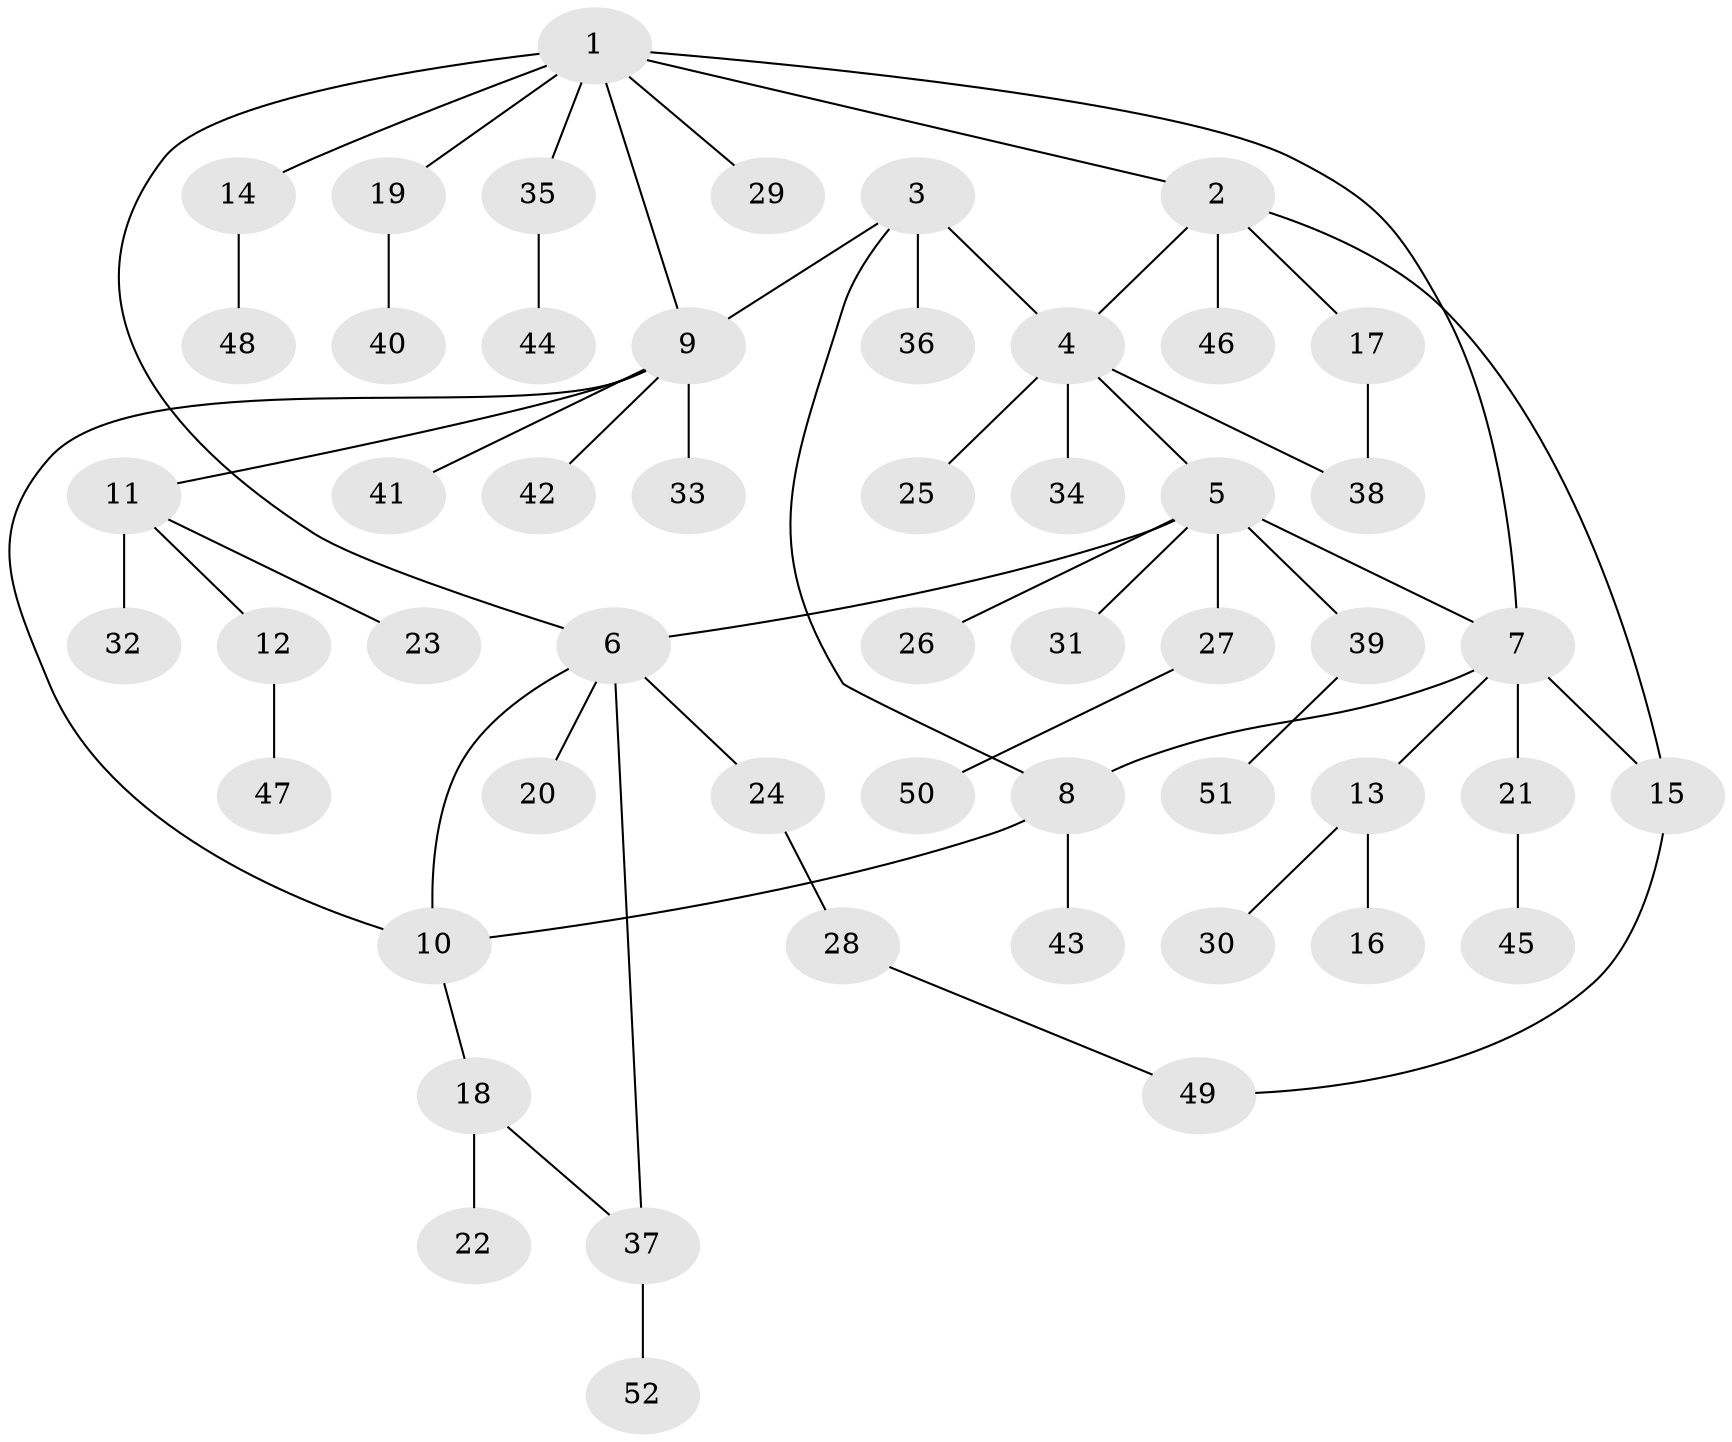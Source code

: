 // Generated by graph-tools (version 1.1) at 2025/26/03/09/25 03:26:43]
// undirected, 52 vertices, 61 edges
graph export_dot {
graph [start="1"]
  node [color=gray90,style=filled];
  1;
  2;
  3;
  4;
  5;
  6;
  7;
  8;
  9;
  10;
  11;
  12;
  13;
  14;
  15;
  16;
  17;
  18;
  19;
  20;
  21;
  22;
  23;
  24;
  25;
  26;
  27;
  28;
  29;
  30;
  31;
  32;
  33;
  34;
  35;
  36;
  37;
  38;
  39;
  40;
  41;
  42;
  43;
  44;
  45;
  46;
  47;
  48;
  49;
  50;
  51;
  52;
  1 -- 2;
  1 -- 6;
  1 -- 7;
  1 -- 9;
  1 -- 14;
  1 -- 19;
  1 -- 29;
  1 -- 35;
  2 -- 4;
  2 -- 15;
  2 -- 17;
  2 -- 46;
  3 -- 4;
  3 -- 8;
  3 -- 9;
  3 -- 36;
  4 -- 5;
  4 -- 25;
  4 -- 34;
  4 -- 38;
  5 -- 6;
  5 -- 7;
  5 -- 26;
  5 -- 27;
  5 -- 31;
  5 -- 39;
  6 -- 10;
  6 -- 20;
  6 -- 24;
  6 -- 37;
  7 -- 8;
  7 -- 13;
  7 -- 15;
  7 -- 21;
  8 -- 10;
  8 -- 43;
  9 -- 10;
  9 -- 11;
  9 -- 33;
  9 -- 41;
  9 -- 42;
  10 -- 18;
  11 -- 12;
  11 -- 23;
  11 -- 32;
  12 -- 47;
  13 -- 16;
  13 -- 30;
  14 -- 48;
  15 -- 49;
  17 -- 38;
  18 -- 22;
  18 -- 37;
  19 -- 40;
  21 -- 45;
  24 -- 28;
  27 -- 50;
  28 -- 49;
  35 -- 44;
  37 -- 52;
  39 -- 51;
}

